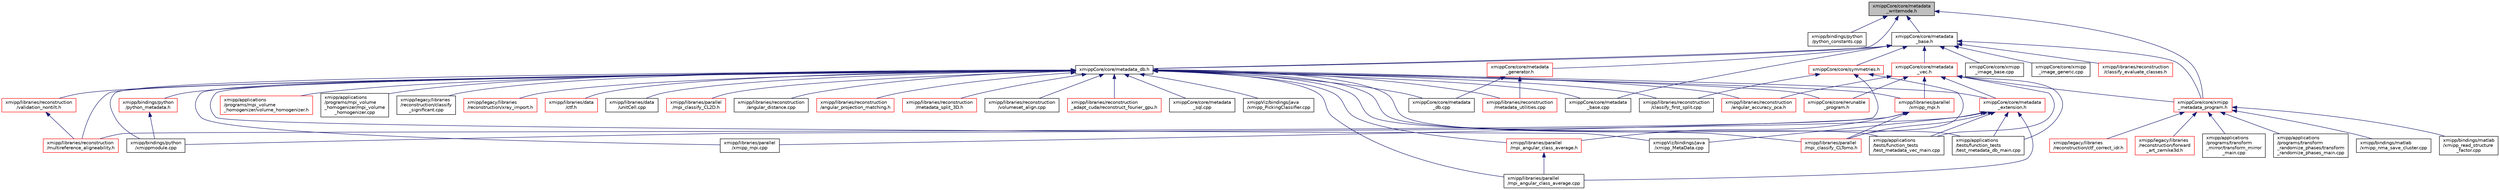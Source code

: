 digraph "xmippCore/core/metadata_writemode.h"
{
  edge [fontname="Helvetica",fontsize="10",labelfontname="Helvetica",labelfontsize="10"];
  node [fontname="Helvetica",fontsize="10",shape=record];
  Node1 [label="xmippCore/core/metadata\l_writemode.h",height=0.2,width=0.4,color="black", fillcolor="grey75", style="filled", fontcolor="black"];
  Node1 -> Node2 [dir="back",color="midnightblue",fontsize="10",style="solid",fontname="Helvetica"];
  Node2 [label="xmipp/bindings/python\l/python_constants.cpp",height=0.2,width=0.4,color="black", fillcolor="white", style="filled",URL="$python__constants_8cpp.html"];
  Node1 -> Node3 [dir="back",color="midnightblue",fontsize="10",style="solid",fontname="Helvetica"];
  Node3 [label="xmippCore/core/metadata\l_base.h",height=0.2,width=0.4,color="black", fillcolor="white", style="filled",URL="$metadata__base_8h.html"];
  Node3 -> Node4 [dir="back",color="midnightblue",fontsize="10",style="solid",fontname="Helvetica"];
  Node4 [label="xmipp/libraries/reconstruction\l/classify_evaluate_classes.h",height=0.2,width=0.4,color="red", fillcolor="white", style="filled",URL="$classify__evaluate__classes_8h.html"];
  Node3 -> Node7 [dir="back",color="midnightblue",fontsize="10",style="solid",fontname="Helvetica"];
  Node7 [label="xmippCore/core/metadata\l_vec.h",height=0.2,width=0.4,color="red", fillcolor="white", style="filled",URL="$metadata__vec_8h.html"];
  Node7 -> Node15 [dir="back",color="midnightblue",fontsize="10",style="solid",fontname="Helvetica"];
  Node15 [label="xmipp/applications\l/tests/function_tests\l/test_metadata_db_main.cpp",height=0.2,width=0.4,color="black", fillcolor="white", style="filled",URL="$test__metadata__db__main_8cpp.html"];
  Node7 -> Node16 [dir="back",color="midnightblue",fontsize="10",style="solid",fontname="Helvetica"];
  Node16 [label="xmipp/applications\l/tests/function_tests\l/test_metadata_vec_main.cpp",height=0.2,width=0.4,color="black", fillcolor="white", style="filled",URL="$test__metadata__vec__main_8cpp.html"];
  Node7 -> Node138 [dir="back",color="midnightblue",fontsize="10",style="solid",fontname="Helvetica"];
  Node138 [label="xmipp/libraries/parallel\l/xmipp_mpi.h",height=0.2,width=0.4,color="red", fillcolor="white", style="filled",URL="$xmipp__mpi_8h.html"];
  Node138 -> Node167 [dir="back",color="midnightblue",fontsize="10",style="solid",fontname="Helvetica"];
  Node167 [label="xmipp/libraries/parallel\l/mpi_angular_class_average.h",height=0.2,width=0.4,color="red", fillcolor="white", style="filled",URL="$mpi__angular__class__average_8h.html"];
  Node167 -> Node169 [dir="back",color="midnightblue",fontsize="10",style="solid",fontname="Helvetica"];
  Node169 [label="xmipp/libraries/parallel\l/mpi_angular_class_average.cpp",height=0.2,width=0.4,color="black", fillcolor="white", style="filled",URL="$mpi__angular__class__average_8cpp.html"];
  Node138 -> Node180 [dir="back",color="midnightblue",fontsize="10",style="solid",fontname="Helvetica"];
  Node180 [label="xmipp/libraries/parallel\l/mpi_classify_CLTomo.h",height=0.2,width=0.4,color="red", fillcolor="white", style="filled",URL="$mpi__classify__CLTomo_8h.html"];
  Node138 -> Node246 [dir="back",color="midnightblue",fontsize="10",style="solid",fontname="Helvetica"];
  Node246 [label="xmipp/libraries/parallel\l/xmipp_mpi.cpp",height=0.2,width=0.4,color="black", fillcolor="white", style="filled",URL="$xmipp__mpi_8cpp.html"];
  Node7 -> Node257 [dir="back",color="midnightblue",fontsize="10",style="solid",fontname="Helvetica"];
  Node257 [label="xmipp/libraries/reconstruction\l/angular_accuracy_pca.h",height=0.2,width=0.4,color="red", fillcolor="white", style="filled",URL="$angular__accuracy__pca_8h.html"];
  Node7 -> Node381 [dir="back",color="midnightblue",fontsize="10",style="solid",fontname="Helvetica"];
  Node381 [label="xmippCore/core/metadata\l_extension.h",height=0.2,width=0.4,color="red", fillcolor="white", style="filled",URL="$metadata__extension_8h.html"];
  Node381 -> Node15 [dir="back",color="midnightblue",fontsize="10",style="solid",fontname="Helvetica"];
  Node381 -> Node16 [dir="back",color="midnightblue",fontsize="10",style="solid",fontname="Helvetica"];
  Node381 -> Node382 [dir="back",color="midnightblue",fontsize="10",style="solid",fontname="Helvetica"];
  Node382 [label="xmipp/bindings/python\l/xmippmodule.cpp",height=0.2,width=0.4,color="black", fillcolor="white", style="filled",URL="$xmippmodule_8cpp.html"];
  Node381 -> Node169 [dir="back",color="midnightblue",fontsize="10",style="solid",fontname="Helvetica"];
  Node381 -> Node180 [dir="back",color="midnightblue",fontsize="10",style="solid",fontname="Helvetica"];
  Node381 -> Node434 [dir="back",color="midnightblue",fontsize="10",style="solid",fontname="Helvetica"];
  Node434 [label="xmippViz/bindings/java\l/xmipp_MetaData.cpp",height=0.2,width=0.4,color="black", fillcolor="white", style="filled",URL="$bindings_2java_2xmipp__MetaData_8cpp.html"];
  Node7 -> Node437 [dir="back",color="midnightblue",fontsize="10",style="solid",fontname="Helvetica"];
  Node437 [label="xmippCore/core/rerunable\l_program.h",height=0.2,width=0.4,color="red", fillcolor="white", style="filled",URL="$rerunable__program_8h.html"];
  Node7 -> Node463 [dir="back",color="midnightblue",fontsize="10",style="solid",fontname="Helvetica"];
  Node463 [label="xmippCore/core/xmipp\l_metadata_program.h",height=0.2,width=0.4,color="red", fillcolor="white", style="filled",URL="$xmipp__metadata__program_8h.html"];
  Node463 -> Node464 [dir="back",color="midnightblue",fontsize="10",style="solid",fontname="Helvetica"];
  Node464 [label="xmipp/applications\l/programs/transform\l_mirror/transform_mirror\l_main.cpp",height=0.2,width=0.4,color="black", fillcolor="white", style="filled",URL="$transform__mirror__main_8cpp.html"];
  Node463 -> Node465 [dir="back",color="midnightblue",fontsize="10",style="solid",fontname="Helvetica"];
  Node465 [label="xmipp/applications\l/programs/transform\l_randomize_phases/transform\l_randomize_phases_main.cpp",height=0.2,width=0.4,color="black", fillcolor="white", style="filled",URL="$transform__randomize__phases__main_8cpp.html"];
  Node463 -> Node466 [dir="back",color="midnightblue",fontsize="10",style="solid",fontname="Helvetica"];
  Node466 [label="xmipp/bindings/matlab\l/xmipp_nma_save_cluster.cpp",height=0.2,width=0.4,color="black", fillcolor="white", style="filled",URL="$xmipp__nma__save__cluster_8cpp.html"];
  Node463 -> Node467 [dir="back",color="midnightblue",fontsize="10",style="solid",fontname="Helvetica"];
  Node467 [label="xmipp/bindings/matlab\l/xmipp_read_structure\l_factor.cpp",height=0.2,width=0.4,color="black", fillcolor="white", style="filled",URL="$xmipp__read__structure__factor_8cpp.html"];
  Node463 -> Node468 [dir="back",color="midnightblue",fontsize="10",style="solid",fontname="Helvetica"];
  Node468 [label="xmipp/legacy/libraries\l/reconstruction/ctf_correct_idr.h",height=0.2,width=0.4,color="red", fillcolor="white", style="filled",URL="$ctf__correct__idr_8h.html"];
  Node463 -> Node471 [dir="back",color="midnightblue",fontsize="10",style="solid",fontname="Helvetica"];
  Node471 [label="xmipp/legacy/libraries\l/reconstruction/forward\l_art_zernike3d.h",height=0.2,width=0.4,color="red", fillcolor="white", style="filled",URL="$forward__art__zernike3d_8h.html"];
  Node3 -> Node624 [dir="back",color="midnightblue",fontsize="10",style="solid",fontname="Helvetica"];
  Node624 [label="xmippCore/core/metadata_db.h",height=0.2,width=0.4,color="black", fillcolor="white", style="filled",URL="$metadata__db_8h.html"];
  Node624 -> Node625 [dir="back",color="midnightblue",fontsize="10",style="solid",fontname="Helvetica"];
  Node625 [label="xmipp/applications\l/programs/mpi_volume\l_homogenizer/volume_homogenizer.h",height=0.2,width=0.4,color="red", fillcolor="white", style="filled",URL="$volume__homogenizer_8h.html"];
  Node624 -> Node154 [dir="back",color="midnightblue",fontsize="10",style="solid",fontname="Helvetica"];
  Node154 [label="xmipp/applications\l/programs/mpi_volume\l_homogenizer/mpi_volume\l_homogenizer.cpp",height=0.2,width=0.4,color="black", fillcolor="white", style="filled",URL="$mpi__volume__homogenizer_8cpp.html"];
  Node624 -> Node15 [dir="back",color="midnightblue",fontsize="10",style="solid",fontname="Helvetica"];
  Node624 -> Node16 [dir="back",color="midnightblue",fontsize="10",style="solid",fontname="Helvetica"];
  Node624 -> Node627 [dir="back",color="midnightblue",fontsize="10",style="solid",fontname="Helvetica"];
  Node627 [label="xmipp/bindings/python\l/python_metadata.h",height=0.2,width=0.4,color="red", fillcolor="white", style="filled",URL="$python__metadata_8h.html"];
  Node627 -> Node382 [dir="back",color="midnightblue",fontsize="10",style="solid",fontname="Helvetica"];
  Node624 -> Node382 [dir="back",color="midnightblue",fontsize="10",style="solid",fontname="Helvetica"];
  Node624 -> Node27 [dir="back",color="midnightblue",fontsize="10",style="solid",fontname="Helvetica"];
  Node27 [label="xmipp/legacy/libraries\l/reconstruction/classify\l_significant.cpp",height=0.2,width=0.4,color="black", fillcolor="white", style="filled",URL="$classify__significant_8cpp.html"];
  Node624 -> Node632 [dir="back",color="midnightblue",fontsize="10",style="solid",fontname="Helvetica"];
  Node632 [label="xmipp/legacy/libraries\l/reconstruction/xray_import.h",height=0.2,width=0.4,color="red", fillcolor="white", style="filled",URL="$xray__import_8h.html"];
  Node624 -> Node634 [dir="back",color="midnightblue",fontsize="10",style="solid",fontname="Helvetica"];
  Node634 [label="xmipp/libraries/data\l/ctf.h",height=0.2,width=0.4,color="red", fillcolor="white", style="filled",URL="$ctf_8h.html"];
  Node624 -> Node672 [dir="back",color="midnightblue",fontsize="10",style="solid",fontname="Helvetica"];
  Node672 [label="xmipp/libraries/data\l/unitCell.cpp",height=0.2,width=0.4,color="black", fillcolor="white", style="filled",URL="$unitCell_8cpp.html"];
  Node624 -> Node167 [dir="back",color="midnightblue",fontsize="10",style="solid",fontname="Helvetica"];
  Node624 -> Node169 [dir="back",color="midnightblue",fontsize="10",style="solid",fontname="Helvetica"];
  Node624 -> Node673 [dir="back",color="midnightblue",fontsize="10",style="solid",fontname="Helvetica"];
  Node673 [label="xmipp/libraries/parallel\l/mpi_classify_CL2D.h",height=0.2,width=0.4,color="red", fillcolor="white", style="filled",URL="$mpi__classify__CL2D_8h.html"];
  Node624 -> Node138 [dir="back",color="midnightblue",fontsize="10",style="solid",fontname="Helvetica"];
  Node624 -> Node180 [dir="back",color="midnightblue",fontsize="10",style="solid",fontname="Helvetica"];
  Node624 -> Node246 [dir="back",color="midnightblue",fontsize="10",style="solid",fontname="Helvetica"];
  Node624 -> Node257 [dir="back",color="midnightblue",fontsize="10",style="solid",fontname="Helvetica"];
  Node624 -> Node274 [dir="back",color="midnightblue",fontsize="10",style="solid",fontname="Helvetica"];
  Node274 [label="xmipp/libraries/reconstruction\l/angular_distance.cpp",height=0.2,width=0.4,color="black", fillcolor="white", style="filled",URL="$angular__distance_8cpp.html"];
  Node624 -> Node675 [dir="back",color="midnightblue",fontsize="10",style="solid",fontname="Helvetica"];
  Node675 [label="xmipp/libraries/reconstruction\l/angular_projection_matching.h",height=0.2,width=0.4,color="red", fillcolor="white", style="filled",URL="$angular__projection__matching_8h.html"];
  Node624 -> Node509 [dir="back",color="midnightblue",fontsize="10",style="solid",fontname="Helvetica"];
  Node509 [label="xmipp/libraries/reconstruction\l/classify_first_split.cpp",height=0.2,width=0.4,color="black", fillcolor="white", style="filled",URL="$classify__first__split_8cpp.html"];
  Node624 -> Node677 [dir="back",color="midnightblue",fontsize="10",style="solid",fontname="Helvetica"];
  Node677 [label="xmipp/libraries/reconstruction\l/metadata_split_3D.h",height=0.2,width=0.4,color="red", fillcolor="white", style="filled",URL="$metadata__split__3D_8h.html"];
  Node624 -> Node679 [dir="back",color="midnightblue",fontsize="10",style="solid",fontname="Helvetica"];
  Node679 [label="xmipp/libraries/reconstruction\l/metadata_utilities.cpp",height=0.2,width=0.4,color="red", fillcolor="white", style="filled",URL="$metadata__utilities_8cpp.html"];
  Node624 -> Node681 [dir="back",color="midnightblue",fontsize="10",style="solid",fontname="Helvetica"];
  Node681 [label="xmipp/libraries/reconstruction\l/validation_nontilt.h",height=0.2,width=0.4,color="red", fillcolor="white", style="filled",URL="$validation__nontilt_8h.html"];
  Node681 -> Node527 [dir="back",color="midnightblue",fontsize="10",style="solid",fontname="Helvetica"];
  Node527 [label="xmipp/libraries/reconstruction\l/multireference_aligneability.h",height=0.2,width=0.4,color="red", fillcolor="white", style="filled",URL="$multireference__aligneability_8h.html"];
  Node624 -> Node527 [dir="back",color="midnightblue",fontsize="10",style="solid",fontname="Helvetica"];
  Node624 -> Node455 [dir="back",color="midnightblue",fontsize="10",style="solid",fontname="Helvetica"];
  Node455 [label="xmipp/libraries/reconstruction\l/volumeset_align.cpp",height=0.2,width=0.4,color="black", fillcolor="white", style="filled",URL="$volumeset__align_8cpp.html"];
  Node624 -> Node684 [dir="back",color="midnightblue",fontsize="10",style="solid",fontname="Helvetica"];
  Node684 [label="xmipp/libraries/reconstruction\l_adapt_cuda/reconstruct_fourier_gpu.h",height=0.2,width=0.4,color="red", fillcolor="white", style="filled",URL="$reconstruct__fourier__gpu_8h.html"];
  Node624 -> Node381 [dir="back",color="midnightblue",fontsize="10",style="solid",fontname="Helvetica"];
  Node624 -> Node686 [dir="back",color="midnightblue",fontsize="10",style="solid",fontname="Helvetica"];
  Node686 [label="xmippCore/core/metadata\l_base.cpp",height=0.2,width=0.4,color="black", fillcolor="white", style="filled",URL="$metadata__base_8cpp.html"];
  Node624 -> Node687 [dir="back",color="midnightblue",fontsize="10",style="solid",fontname="Helvetica"];
  Node687 [label="xmippCore/core/metadata\l_db.cpp",height=0.2,width=0.4,color="black", fillcolor="white", style="filled",URL="$metadata__db_8cpp.html"];
  Node624 -> Node688 [dir="back",color="midnightblue",fontsize="10",style="solid",fontname="Helvetica"];
  Node688 [label="xmippCore/core/metadata\l_sql.cpp",height=0.2,width=0.4,color="black", fillcolor="white", style="filled",URL="$metadata__sql_8cpp.html"];
  Node624 -> Node437 [dir="back",color="midnightblue",fontsize="10",style="solid",fontname="Helvetica"];
  Node624 -> Node434 [dir="back",color="midnightblue",fontsize="10",style="solid",fontname="Helvetica"];
  Node624 -> Node120 [dir="back",color="midnightblue",fontsize="10",style="solid",fontname="Helvetica"];
  Node120 [label="xmippViz/bindings/java\l/xmipp_PickingClassifier.cpp",height=0.2,width=0.4,color="black", fillcolor="white", style="filled",URL="$xmipp__PickingClassifier_8cpp.html"];
  Node3 -> Node689 [dir="back",color="midnightblue",fontsize="10",style="solid",fontname="Helvetica"];
  Node689 [label="xmippCore/core/symmetries.h",height=0.2,width=0.4,color="red", fillcolor="white", style="filled",URL="$ore_2core_2symmetries_8h.html"];
  Node689 -> Node180 [dir="back",color="midnightblue",fontsize="10",style="solid",fontname="Helvetica"];
  Node689 -> Node509 [dir="back",color="midnightblue",fontsize="10",style="solid",fontname="Helvetica"];
  Node689 -> Node527 [dir="back",color="midnightblue",fontsize="10",style="solid",fontname="Helvetica"];
  Node3 -> Node686 [dir="back",color="midnightblue",fontsize="10",style="solid",fontname="Helvetica"];
  Node3 -> Node702 [dir="back",color="midnightblue",fontsize="10",style="solid",fontname="Helvetica"];
  Node702 [label="xmippCore/core/metadata\l_generator.h",height=0.2,width=0.4,color="red", fillcolor="white", style="filled",URL="$metadata__generator_8h.html"];
  Node702 -> Node679 [dir="back",color="midnightblue",fontsize="10",style="solid",fontname="Helvetica"];
  Node702 -> Node687 [dir="back",color="midnightblue",fontsize="10",style="solid",fontname="Helvetica"];
  Node3 -> Node704 [dir="back",color="midnightblue",fontsize="10",style="solid",fontname="Helvetica"];
  Node704 [label="xmippCore/core/xmipp\l_image_base.cpp",height=0.2,width=0.4,color="black", fillcolor="white", style="filled",URL="$xmipp__image__base_8cpp.html"];
  Node3 -> Node705 [dir="back",color="midnightblue",fontsize="10",style="solid",fontname="Helvetica"];
  Node705 [label="xmippCore/core/xmipp\l_image_generic.cpp",height=0.2,width=0.4,color="black", fillcolor="white", style="filled",URL="$xmipp__image__generic_8cpp.html"];
  Node3 -> Node463 [dir="back",color="midnightblue",fontsize="10",style="solid",fontname="Helvetica"];
  Node1 -> Node624 [dir="back",color="midnightblue",fontsize="10",style="solid",fontname="Helvetica"];
  Node1 -> Node463 [dir="back",color="midnightblue",fontsize="10",style="solid",fontname="Helvetica"];
}
